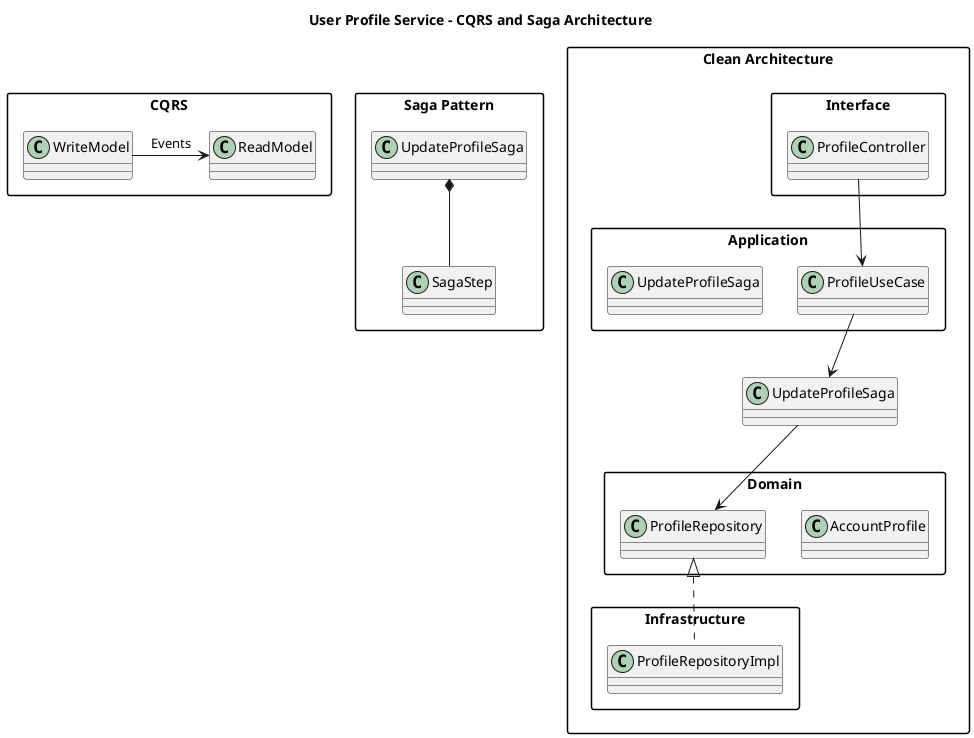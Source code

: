 @startuml
title User Profile Service - CQRS and Saga Architecture

skinparam shadowing false
skinparam packageStyle rectangle

package "CQRS" {
    class WriteModel
    class ReadModel
    WriteModel -> ReadModel : Events
}

package "Saga Pattern" {
    class UpdateProfileSaga
    class SagaStep
    UpdateProfileSaga *-- SagaStep
}

package "Clean Architecture" {
    package "Interface" {
        class ProfileController
    }
    
    package "Application" {
        class ProfileUseCase
        class UpdateProfileSaga
    }
    
    package "Domain" {
        class AccountProfile
        class ProfileRepository
    }
    
    package "Infrastructure" {
        class ProfileRepositoryImpl
    }
    
    ProfileController --> ProfileUseCase
    ProfileUseCase --> UpdateProfileSaga
    UpdateProfileSaga --> ProfileRepository
    ProfileRepository <|.. ProfileRepositoryImpl
}

@enduml
